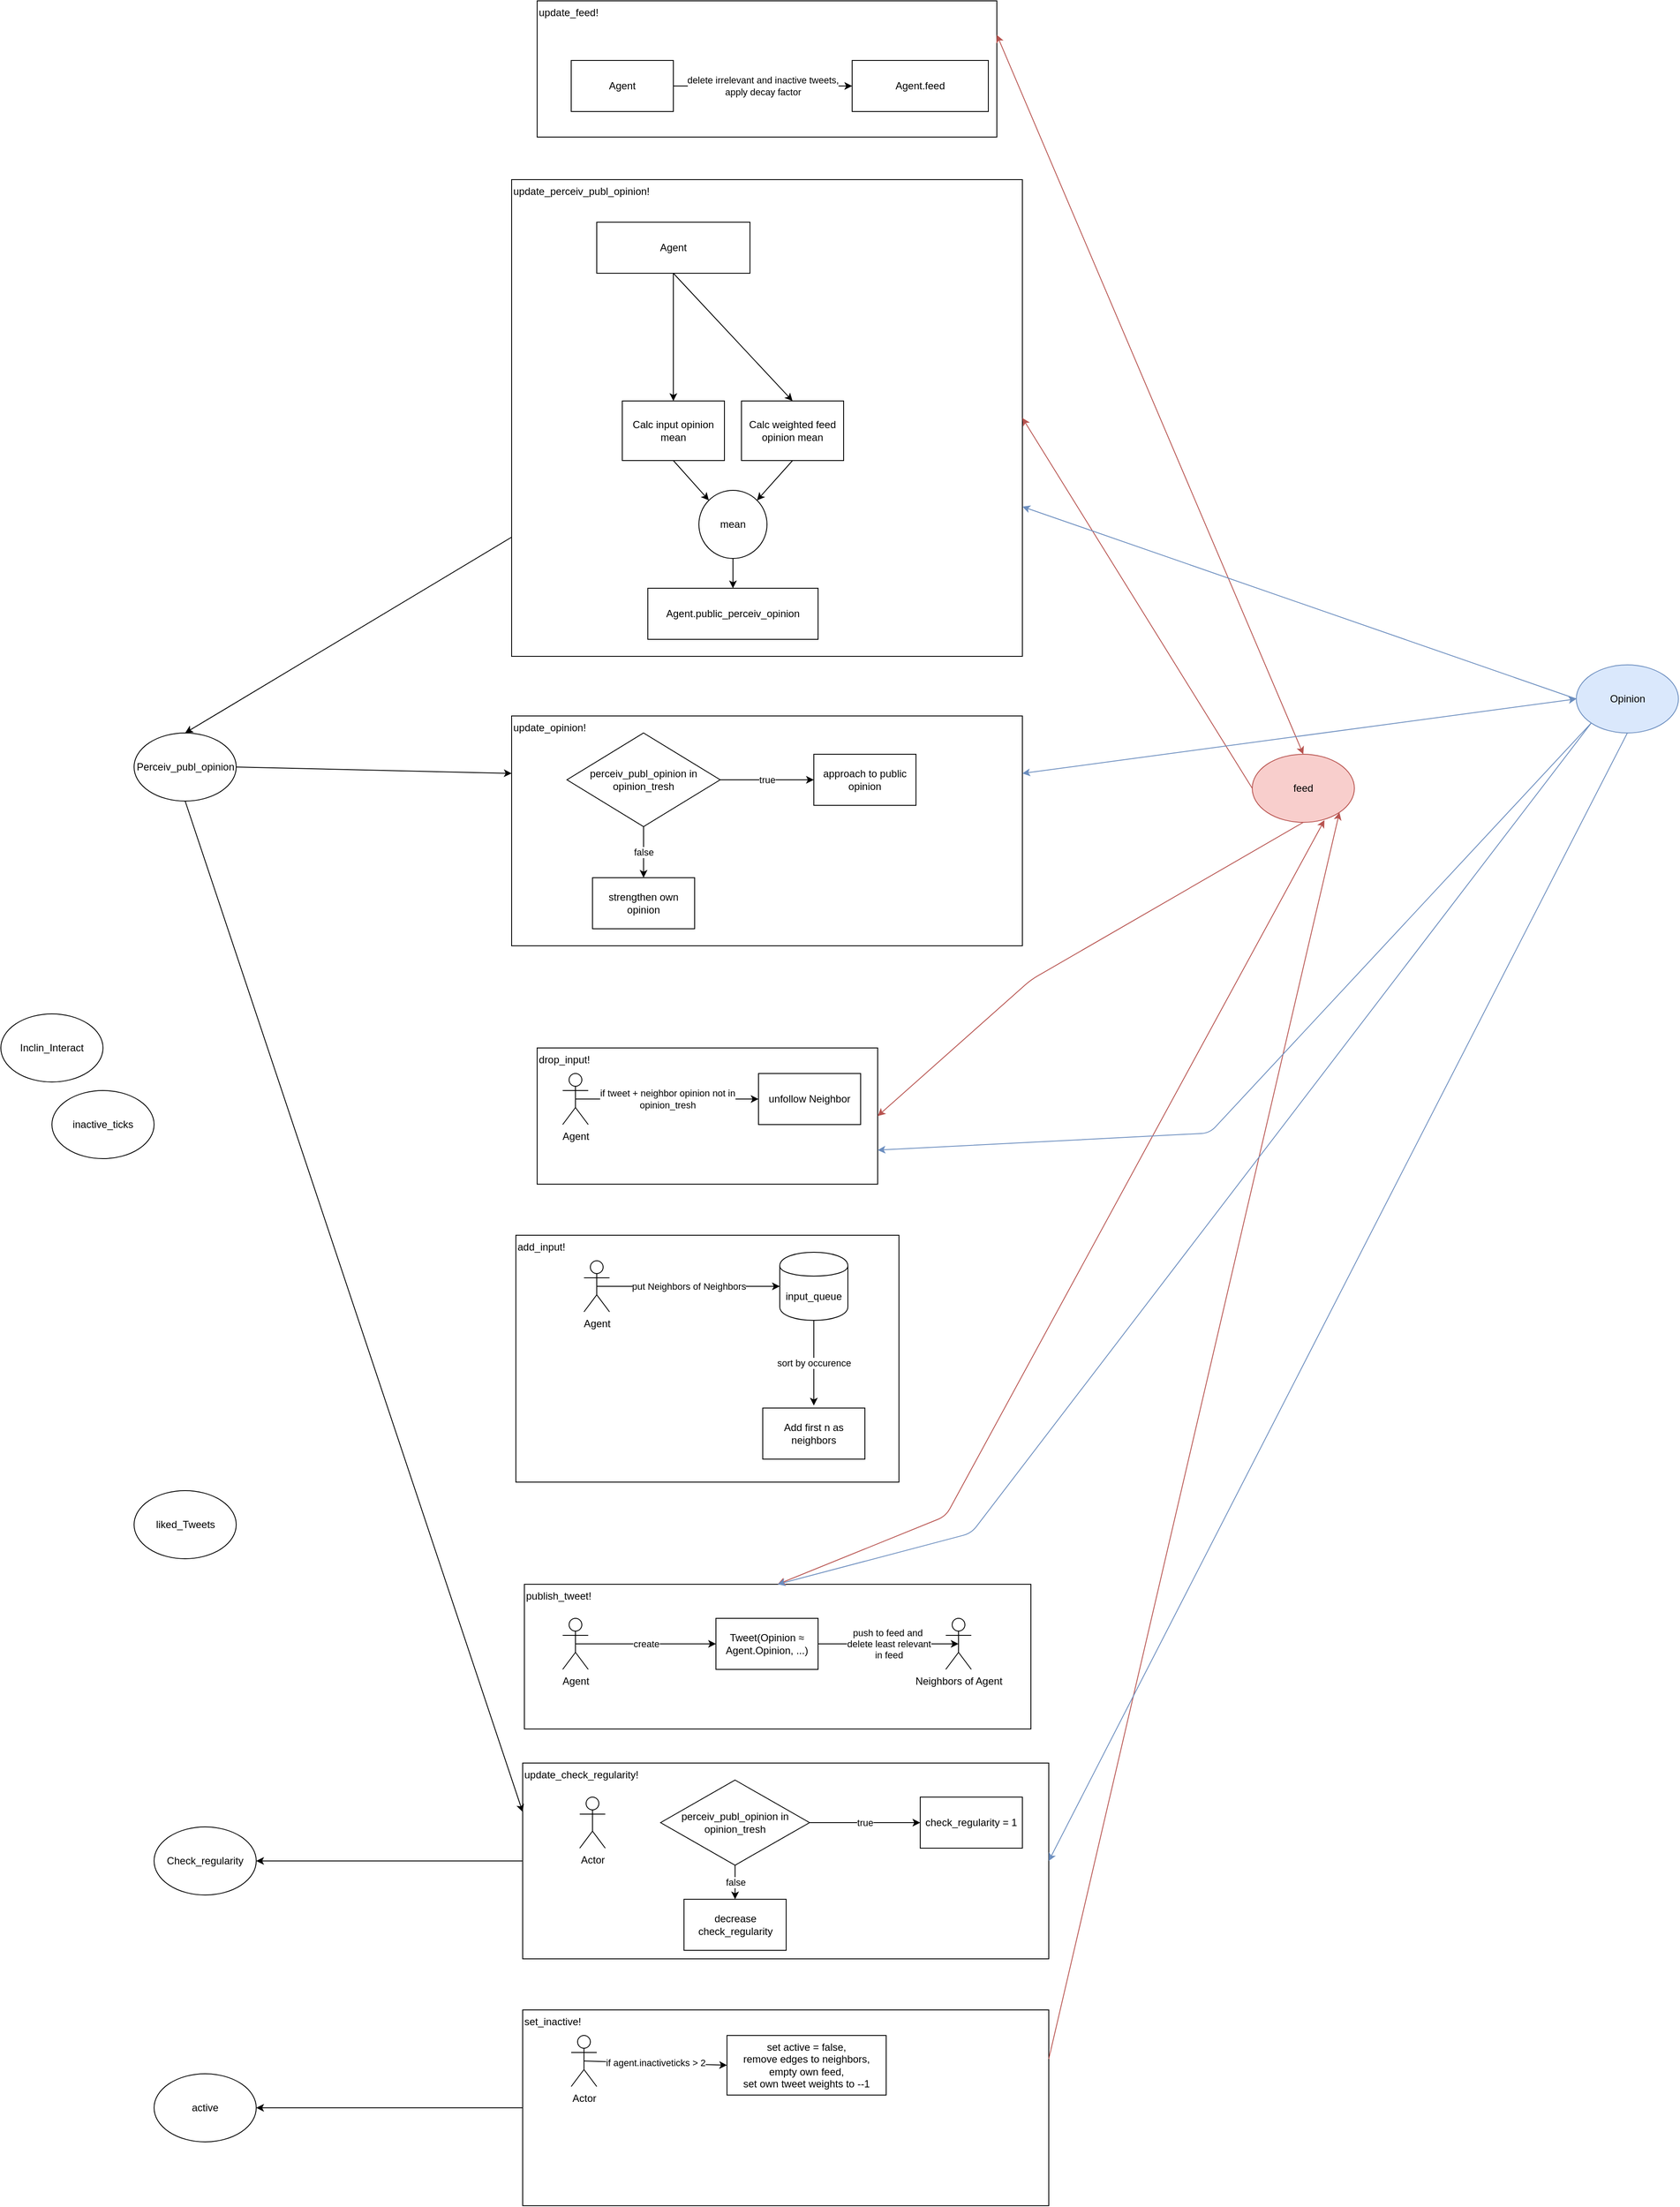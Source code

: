 <mxfile version="11.2.5" type="device" pages="1"><diagram id="KX7sSUyHMfYqKsKEEf_f" name="Page-1"><mxGraphModel dx="2530" dy="988" grid="1" gridSize="10" guides="1" tooltips="1" connect="1" arrows="1" fold="1" page="1" pageScale="1" pageWidth="827" pageHeight="1169" math="0" shadow="0"><root><mxCell id="0"/><mxCell id="1" parent="0"/><mxCell id="TI6WdtetJq9IuaZF1s1g-73" value="" style="group" vertex="1" connectable="0" parent="1"><mxGeometry x="60" y="20" width="540" height="160" as="geometry"/></mxCell><mxCell id="TI6WdtetJq9IuaZF1s1g-7" value="update_feed!" style="rounded=0;whiteSpace=wrap;html=1;align=left;verticalAlign=top;" vertex="1" parent="TI6WdtetJq9IuaZF1s1g-73"><mxGeometry width="540" height="160" as="geometry"/></mxCell><mxCell id="TI6WdtetJq9IuaZF1s1g-1" value="Agent" style="rounded=0;whiteSpace=wrap;html=1;" vertex="1" parent="TI6WdtetJq9IuaZF1s1g-73"><mxGeometry x="40" y="70" width="120" height="60" as="geometry"/></mxCell><mxCell id="TI6WdtetJq9IuaZF1s1g-2" value="Agent.feed" style="rounded=0;whiteSpace=wrap;html=1;" vertex="1" parent="TI6WdtetJq9IuaZF1s1g-73"><mxGeometry x="370" y="70" width="160" height="60" as="geometry"/></mxCell><mxCell id="TI6WdtetJq9IuaZF1s1g-4" value="delete irrelevant and inactive tweets,&lt;br&gt;apply decay factor" style="edgeStyle=orthogonalEdgeStyle;rounded=0;orthogonalLoop=1;jettySize=auto;html=1;entryX=0;entryY=0.5;entryDx=0;entryDy=0;" edge="1" parent="TI6WdtetJq9IuaZF1s1g-73" source="TI6WdtetJq9IuaZF1s1g-1" target="TI6WdtetJq9IuaZF1s1g-2"><mxGeometry relative="1" as="geometry"/></mxCell><mxCell id="TI6WdtetJq9IuaZF1s1g-74" value="" style="group" vertex="1" connectable="0" parent="1"><mxGeometry x="30" y="230" width="600" height="560" as="geometry"/></mxCell><mxCell id="TI6WdtetJq9IuaZF1s1g-9" value="update_perceiv_publ_opinion!" style="rounded=0;whiteSpace=wrap;html=1;align=left;verticalAlign=top;" vertex="1" parent="TI6WdtetJq9IuaZF1s1g-74"><mxGeometry width="600" height="560" as="geometry"/></mxCell><mxCell id="TI6WdtetJq9IuaZF1s1g-10" value="Agent" style="rounded=0;whiteSpace=wrap;html=1;" vertex="1" parent="TI6WdtetJq9IuaZF1s1g-74"><mxGeometry x="100" y="50" width="180" height="60" as="geometry"/></mxCell><mxCell id="TI6WdtetJq9IuaZF1s1g-16" value="Calc input opinion mean" style="rounded=0;whiteSpace=wrap;html=1;" vertex="1" parent="TI6WdtetJq9IuaZF1s1g-74"><mxGeometry x="130" y="260" width="120" height="70" as="geometry"/></mxCell><mxCell id="TI6WdtetJq9IuaZF1s1g-15" value="" style="edgeStyle=orthogonalEdgeStyle;rounded=0;orthogonalLoop=1;jettySize=auto;html=1;entryX=0.5;entryY=0;entryDx=0;entryDy=0;" edge="1" parent="TI6WdtetJq9IuaZF1s1g-74" source="TI6WdtetJq9IuaZF1s1g-10" target="TI6WdtetJq9IuaZF1s1g-16"><mxGeometry relative="1" as="geometry"><mxPoint x="190" y="140" as="targetPoint"/></mxGeometry></mxCell><mxCell id="TI6WdtetJq9IuaZF1s1g-27" value="Calc weighted feed opinion mean" style="rounded=0;whiteSpace=wrap;html=1;align=center;" vertex="1" parent="TI6WdtetJq9IuaZF1s1g-74"><mxGeometry x="270" y="260" width="120" height="70" as="geometry"/></mxCell><mxCell id="TI6WdtetJq9IuaZF1s1g-28" value="" style="endArrow=classic;html=1;entryX=0.5;entryY=0;entryDx=0;entryDy=0;exitX=0.5;exitY=1;exitDx=0;exitDy=0;" edge="1" parent="TI6WdtetJq9IuaZF1s1g-74" source="TI6WdtetJq9IuaZF1s1g-10" target="TI6WdtetJq9IuaZF1s1g-27"><mxGeometry width="50" height="50" relative="1" as="geometry"><mxPoint x="190" y="400" as="sourcePoint"/><mxPoint x="230" y="380" as="targetPoint"/></mxGeometry></mxCell><mxCell id="TI6WdtetJq9IuaZF1s1g-31" value="Agent.public_perceiv_opinion" style="rounded=0;whiteSpace=wrap;html=1;align=center;" vertex="1" parent="TI6WdtetJq9IuaZF1s1g-74"><mxGeometry x="160" y="480" width="200" height="60" as="geometry"/></mxCell><mxCell id="TI6WdtetJq9IuaZF1s1g-32" value="mean" style="ellipse;whiteSpace=wrap;html=1;aspect=fixed;align=center;" vertex="1" parent="TI6WdtetJq9IuaZF1s1g-74"><mxGeometry x="220" y="365" width="80" height="80" as="geometry"/></mxCell><mxCell id="TI6WdtetJq9IuaZF1s1g-34" value="" style="endArrow=classic;html=1;entryX=0;entryY=0;entryDx=0;entryDy=0;exitX=0.5;exitY=1;exitDx=0;exitDy=0;" edge="1" parent="TI6WdtetJq9IuaZF1s1g-74" source="TI6WdtetJq9IuaZF1s1g-16" target="TI6WdtetJq9IuaZF1s1g-32"><mxGeometry width="50" height="50" relative="1" as="geometry"><mxPoint x="150" y="460" as="sourcePoint"/><mxPoint x="200" y="410" as="targetPoint"/></mxGeometry></mxCell><mxCell id="TI6WdtetJq9IuaZF1s1g-35" value="" style="endArrow=classic;html=1;exitX=0.5;exitY=1;exitDx=0;exitDy=0;entryX=1;entryY=0;entryDx=0;entryDy=0;" edge="1" parent="TI6WdtetJq9IuaZF1s1g-74" source="TI6WdtetJq9IuaZF1s1g-27" target="TI6WdtetJq9IuaZF1s1g-32"><mxGeometry width="50" height="50" relative="1" as="geometry"><mxPoint x="370" y="440" as="sourcePoint"/><mxPoint x="420" y="390" as="targetPoint"/></mxGeometry></mxCell><mxCell id="TI6WdtetJq9IuaZF1s1g-36" value="" style="endArrow=classic;html=1;exitX=0.5;exitY=1;exitDx=0;exitDy=0;entryX=0.5;entryY=0;entryDx=0;entryDy=0;" edge="1" parent="TI6WdtetJq9IuaZF1s1g-74" source="TI6WdtetJq9IuaZF1s1g-32" target="TI6WdtetJq9IuaZF1s1g-31"><mxGeometry width="50" height="50" relative="1" as="geometry"><mxPoint x="450" y="480" as="sourcePoint"/><mxPoint x="500" y="430" as="targetPoint"/></mxGeometry></mxCell><mxCell id="TI6WdtetJq9IuaZF1s1g-75" value="" style="group" vertex="1" connectable="0" parent="1"><mxGeometry x="30" y="860" width="600" height="270" as="geometry"/></mxCell><mxCell id="TI6WdtetJq9IuaZF1s1g-43" value="update_opinion!" style="rounded=0;whiteSpace=wrap;html=1;align=left;verticalAlign=top;" vertex="1" parent="TI6WdtetJq9IuaZF1s1g-75"><mxGeometry width="600" height="270" as="geometry"/></mxCell><mxCell id="TI6WdtetJq9IuaZF1s1g-37" value="perceiv_publ_opinion in opinion_tresh" style="rhombus;whiteSpace=wrap;html=1;align=center;" vertex="1" parent="TI6WdtetJq9IuaZF1s1g-75"><mxGeometry x="65" y="20" width="180" height="110" as="geometry"/></mxCell><mxCell id="TI6WdtetJq9IuaZF1s1g-38" value="strengthen own opinion" style="rounded=0;whiteSpace=wrap;html=1;align=center;" vertex="1" parent="TI6WdtetJq9IuaZF1s1g-75"><mxGeometry x="95" y="190" width="120" height="60" as="geometry"/></mxCell><mxCell id="TI6WdtetJq9IuaZF1s1g-39" value="approach to public opinion" style="rounded=0;whiteSpace=wrap;html=1;align=center;" vertex="1" parent="TI6WdtetJq9IuaZF1s1g-75"><mxGeometry x="355" y="45" width="120" height="60" as="geometry"/></mxCell><mxCell id="TI6WdtetJq9IuaZF1s1g-40" value="true" style="endArrow=classic;html=1;exitX=1;exitY=0.5;exitDx=0;exitDy=0;entryX=0;entryY=0.5;entryDx=0;entryDy=0;" edge="1" parent="TI6WdtetJq9IuaZF1s1g-75" source="TI6WdtetJq9IuaZF1s1g-37" target="TI6WdtetJq9IuaZF1s1g-39"><mxGeometry width="50" height="50" relative="1" as="geometry"><mxPoint x="315" y="260" as="sourcePoint"/><mxPoint x="365" y="210" as="targetPoint"/></mxGeometry></mxCell><mxCell id="TI6WdtetJq9IuaZF1s1g-41" value="false" style="endArrow=classic;html=1;exitX=0.5;exitY=1;exitDx=0;exitDy=0;entryX=0.5;entryY=0;entryDx=0;entryDy=0;" edge="1" parent="TI6WdtetJq9IuaZF1s1g-75" source="TI6WdtetJq9IuaZF1s1g-37" target="TI6WdtetJq9IuaZF1s1g-38"><mxGeometry width="50" height="50" relative="1" as="geometry"><mxPoint x="5" y="220" as="sourcePoint"/><mxPoint x="55" y="170" as="targetPoint"/></mxGeometry></mxCell><mxCell id="TI6WdtetJq9IuaZF1s1g-76" value="" style="group" vertex="1" connectable="0" parent="1"><mxGeometry x="60" y="1250" width="400" height="160" as="geometry"/></mxCell><mxCell id="TI6WdtetJq9IuaZF1s1g-48" value="drop_input!" style="rounded=0;whiteSpace=wrap;html=1;align=left;verticalAlign=top;" vertex="1" parent="TI6WdtetJq9IuaZF1s1g-76"><mxGeometry width="400" height="160" as="geometry"/></mxCell><mxCell id="TI6WdtetJq9IuaZF1s1g-44" value="unfollow Neighbor" style="rounded=0;whiteSpace=wrap;html=1;align=center;" vertex="1" parent="TI6WdtetJq9IuaZF1s1g-76"><mxGeometry x="260" y="30" width="120" height="60" as="geometry"/></mxCell><mxCell id="TI6WdtetJq9IuaZF1s1g-45" value="Agent" style="shape=umlActor;verticalLabelPosition=bottom;labelBackgroundColor=#ffffff;verticalAlign=top;html=1;outlineConnect=0;align=center;" vertex="1" parent="TI6WdtetJq9IuaZF1s1g-76"><mxGeometry x="30" y="30" width="30" height="60" as="geometry"/></mxCell><mxCell id="TI6WdtetJq9IuaZF1s1g-47" value="if tweet + neighbor opinion not in&lt;br&gt;opinion_tresh" style="endArrow=classic;html=1;exitX=0.5;exitY=0.5;exitDx=0;exitDy=0;exitPerimeter=0;entryX=0;entryY=0.5;entryDx=0;entryDy=0;" edge="1" parent="TI6WdtetJq9IuaZF1s1g-76" source="TI6WdtetJq9IuaZF1s1g-45" target="TI6WdtetJq9IuaZF1s1g-44"><mxGeometry width="50" height="50" relative="1" as="geometry"><mxPoint x="-30" y="160" as="sourcePoint"/><mxPoint x="20" y="110" as="targetPoint"/></mxGeometry></mxCell><mxCell id="TI6WdtetJq9IuaZF1s1g-77" value="" style="group" vertex="1" connectable="0" parent="1"><mxGeometry x="35" y="1470" width="450" height="290" as="geometry"/></mxCell><mxCell id="TI6WdtetJq9IuaZF1s1g-54" value="add_input!" style="rounded=0;whiteSpace=wrap;html=1;align=left;verticalAlign=top;" vertex="1" parent="TI6WdtetJq9IuaZF1s1g-77"><mxGeometry width="450" height="290" as="geometry"/></mxCell><mxCell id="TI6WdtetJq9IuaZF1s1g-49" value="input_queue" style="shape=cylinder;whiteSpace=wrap;html=1;boundedLbl=1;backgroundOutline=1;align=center;" vertex="1" parent="TI6WdtetJq9IuaZF1s1g-77"><mxGeometry x="310" y="20" width="80" height="80" as="geometry"/></mxCell><mxCell id="TI6WdtetJq9IuaZF1s1g-50" value="Agent" style="shape=umlActor;verticalLabelPosition=bottom;labelBackgroundColor=#ffffff;verticalAlign=top;html=1;outlineConnect=0;align=center;" vertex="1" parent="TI6WdtetJq9IuaZF1s1g-77"><mxGeometry x="80" y="30" width="30" height="60" as="geometry"/></mxCell><mxCell id="TI6WdtetJq9IuaZF1s1g-51" value="put Neighbors of Neighbors" style="endArrow=classic;html=1;exitX=0.5;exitY=0.5;exitDx=0;exitDy=0;exitPerimeter=0;entryX=0;entryY=0.5;entryDx=0;entryDy=0;" edge="1" parent="TI6WdtetJq9IuaZF1s1g-77" source="TI6WdtetJq9IuaZF1s1g-50" target="TI6WdtetJq9IuaZF1s1g-49"><mxGeometry width="50" height="50" relative="1" as="geometry"><mxPoint x="195" y="80" as="sourcePoint"/><mxPoint x="245" y="30" as="targetPoint"/></mxGeometry></mxCell><mxCell id="TI6WdtetJq9IuaZF1s1g-52" value="sort by occurence" style="endArrow=classic;html=1;exitX=0.5;exitY=1;exitDx=0;exitDy=0;" edge="1" parent="TI6WdtetJq9IuaZF1s1g-77" source="TI6WdtetJq9IuaZF1s1g-49"><mxGeometry width="50" height="50" relative="1" as="geometry"><mxPoint x="-20" y="180" as="sourcePoint"/><mxPoint x="350" y="200" as="targetPoint"/></mxGeometry></mxCell><mxCell id="TI6WdtetJq9IuaZF1s1g-53" value="Add first n as neighbors" style="rounded=0;whiteSpace=wrap;html=1;align=center;" vertex="1" parent="TI6WdtetJq9IuaZF1s1g-77"><mxGeometry x="290" y="203" width="120" height="60" as="geometry"/></mxCell><mxCell id="TI6WdtetJq9IuaZF1s1g-78" value="" style="group" vertex="1" connectable="0" parent="1"><mxGeometry x="45" y="1880" width="595" height="170" as="geometry"/></mxCell><mxCell id="TI6WdtetJq9IuaZF1s1g-61" value="publish_tweet!" style="rounded=0;whiteSpace=wrap;html=1;align=left;verticalAlign=top;" vertex="1" parent="TI6WdtetJq9IuaZF1s1g-78"><mxGeometry width="595" height="170" as="geometry"/></mxCell><mxCell id="TI6WdtetJq9IuaZF1s1g-55" value="Agent" style="shape=umlActor;verticalLabelPosition=bottom;labelBackgroundColor=#ffffff;verticalAlign=top;html=1;outlineConnect=0;align=center;" vertex="1" parent="TI6WdtetJq9IuaZF1s1g-78"><mxGeometry x="45" y="40" width="30" height="60" as="geometry"/></mxCell><mxCell id="TI6WdtetJq9IuaZF1s1g-56" value="Neighbors of Agent" style="shape=umlActor;verticalLabelPosition=bottom;labelBackgroundColor=#ffffff;verticalAlign=top;html=1;outlineConnect=0;align=center;" vertex="1" parent="TI6WdtetJq9IuaZF1s1g-78"><mxGeometry x="495" y="40" width="30" height="60" as="geometry"/></mxCell><mxCell id="TI6WdtetJq9IuaZF1s1g-58" value="Tweet(Opinion&amp;nbsp;≈ Agent.Opinion, ...)" style="rounded=0;whiteSpace=wrap;html=1;align=center;" vertex="1" parent="TI6WdtetJq9IuaZF1s1g-78"><mxGeometry x="225" y="40" width="120" height="60" as="geometry"/></mxCell><mxCell id="TI6WdtetJq9IuaZF1s1g-59" value="create" style="endArrow=classic;html=1;exitX=0.5;exitY=0.5;exitDx=0;exitDy=0;exitPerimeter=0;entryX=0;entryY=0.5;entryDx=0;entryDy=0;" edge="1" parent="TI6WdtetJq9IuaZF1s1g-78" source="TI6WdtetJq9IuaZF1s1g-55" target="TI6WdtetJq9IuaZF1s1g-58"><mxGeometry width="50" height="50" relative="1" as="geometry"><mxPoint x="195" y="180" as="sourcePoint"/><mxPoint x="245" y="130" as="targetPoint"/></mxGeometry></mxCell><mxCell id="TI6WdtetJq9IuaZF1s1g-60" value="push to feed and&amp;nbsp;&lt;br&gt;delete least relevant&lt;br&gt;in feed" style="endArrow=classic;html=1;entryX=0.5;entryY=0.5;entryDx=0;entryDy=0;entryPerimeter=0;exitX=1;exitY=0.5;exitDx=0;exitDy=0;" edge="1" parent="TI6WdtetJq9IuaZF1s1g-78" source="TI6WdtetJq9IuaZF1s1g-58" target="TI6WdtetJq9IuaZF1s1g-56"><mxGeometry width="50" height="50" relative="1" as="geometry"><mxPoint x="390" y="85" as="sourcePoint"/><mxPoint x="440" y="35" as="targetPoint"/></mxGeometry></mxCell><mxCell id="TI6WdtetJq9IuaZF1s1g-79" value="" style="group" vertex="1" connectable="0" parent="1"><mxGeometry x="43" y="2090" width="618" height="230" as="geometry"/></mxCell><mxCell id="TI6WdtetJq9IuaZF1s1g-68" value="update_check_regularity!" style="rounded=0;whiteSpace=wrap;html=1;align=left;verticalAlign=top;" vertex="1" parent="TI6WdtetJq9IuaZF1s1g-79"><mxGeometry width="618" height="230" as="geometry"/></mxCell><mxCell id="TI6WdtetJq9IuaZF1s1g-62" value="Actor" style="shape=umlActor;verticalLabelPosition=bottom;labelBackgroundColor=#ffffff;verticalAlign=top;html=1;outlineConnect=0;align=center;" vertex="1" parent="TI6WdtetJq9IuaZF1s1g-79"><mxGeometry x="67" y="40" width="30" height="60" as="geometry"/></mxCell><mxCell id="TI6WdtetJq9IuaZF1s1g-63" value="perceiv_publ_opinion in opinion_tresh" style="rhombus;whiteSpace=wrap;html=1;align=center;" vertex="1" parent="TI6WdtetJq9IuaZF1s1g-79"><mxGeometry x="162" y="20" width="175" height="100" as="geometry"/></mxCell><mxCell id="TI6WdtetJq9IuaZF1s1g-64" value="check_regularity = 1" style="rounded=0;whiteSpace=wrap;html=1;align=center;" vertex="1" parent="TI6WdtetJq9IuaZF1s1g-79"><mxGeometry x="467" y="40" width="120" height="60" as="geometry"/></mxCell><mxCell id="TI6WdtetJq9IuaZF1s1g-65" value="true" style="edgeStyle=orthogonalEdgeStyle;rounded=0;orthogonalLoop=1;jettySize=auto;html=1;entryX=0;entryY=0.5;entryDx=0;entryDy=0;startArrow=none;startFill=0;endArrow=classic;endFill=1;" edge="1" parent="TI6WdtetJq9IuaZF1s1g-79" source="TI6WdtetJq9IuaZF1s1g-63" target="TI6WdtetJq9IuaZF1s1g-64"><mxGeometry relative="1" as="geometry"/></mxCell><mxCell id="TI6WdtetJq9IuaZF1s1g-66" value="decrease check_regularity" style="rounded=0;whiteSpace=wrap;html=1;align=center;" vertex="1" parent="TI6WdtetJq9IuaZF1s1g-79"><mxGeometry x="189.5" y="160" width="120" height="60" as="geometry"/></mxCell><mxCell id="TI6WdtetJq9IuaZF1s1g-67" value="false" style="endArrow=classic;html=1;exitX=0.5;exitY=1;exitDx=0;exitDy=0;entryX=0.5;entryY=0;entryDx=0;entryDy=0;" edge="1" parent="TI6WdtetJq9IuaZF1s1g-79" source="TI6WdtetJq9IuaZF1s1g-63" target="TI6WdtetJq9IuaZF1s1g-66"><mxGeometry width="50" height="50" relative="1" as="geometry"><mxPoint x="487" y="200" as="sourcePoint"/><mxPoint x="537" y="150" as="targetPoint"/></mxGeometry></mxCell><mxCell id="TI6WdtetJq9IuaZF1s1g-80" value="" style="group" vertex="1" connectable="0" parent="1"><mxGeometry x="43" y="2380" width="618" height="230" as="geometry"/></mxCell><mxCell id="TI6WdtetJq9IuaZF1s1g-72" value="set_inactive!" style="rounded=0;whiteSpace=wrap;html=1;align=left;verticalAlign=top;" vertex="1" parent="TI6WdtetJq9IuaZF1s1g-80"><mxGeometry width="618" height="230" as="geometry"/></mxCell><mxCell id="TI6WdtetJq9IuaZF1s1g-69" value="Actor" style="shape=umlActor;verticalLabelPosition=bottom;labelBackgroundColor=#ffffff;verticalAlign=top;html=1;outlineConnect=0;align=center;" vertex="1" parent="TI6WdtetJq9IuaZF1s1g-80"><mxGeometry x="57" y="30" width="30" height="60" as="geometry"/></mxCell><mxCell id="TI6WdtetJq9IuaZF1s1g-70" value="set active = false, &lt;br&gt;remove edges to neighbors, &lt;br&gt;empty own feed, &lt;br&gt;set own tweet weights to --1" style="rounded=0;whiteSpace=wrap;html=1;align=center;" vertex="1" parent="TI6WdtetJq9IuaZF1s1g-80"><mxGeometry x="240" y="30" width="187" height="70" as="geometry"/></mxCell><mxCell id="TI6WdtetJq9IuaZF1s1g-71" value="if agent.inactiveticks &amp;gt; 2" style="endArrow=classic;html=1;exitX=0.5;exitY=0.5;exitDx=0;exitDy=0;exitPerimeter=0;entryX=0;entryY=0.5;entryDx=0;entryDy=0;" edge="1" parent="TI6WdtetJq9IuaZF1s1g-80" source="TI6WdtetJq9IuaZF1s1g-69" target="TI6WdtetJq9IuaZF1s1g-70"><mxGeometry width="50" height="50" relative="1" as="geometry"><mxPoint x="97" y="190" as="sourcePoint"/><mxPoint x="147" y="140" as="targetPoint"/></mxGeometry></mxCell><mxCell id="TI6WdtetJq9IuaZF1s1g-82" value="Opinion" style="ellipse;whiteSpace=wrap;html=1;align=center;fillColor=#dae8fc;strokeColor=#6c8ebf;" vertex="1" parent="1"><mxGeometry x="1280.667" y="800" width="120" height="80" as="geometry"/></mxCell><mxCell id="TI6WdtetJq9IuaZF1s1g-83" value="Inclin_Interact" style="ellipse;whiteSpace=wrap;html=1;align=center;" vertex="1" parent="1"><mxGeometry x="-570" y="1210" width="120" height="80" as="geometry"/></mxCell><mxCell id="TI6WdtetJq9IuaZF1s1g-84" value="Perceiv_publ_opinion" style="ellipse;whiteSpace=wrap;html=1;align=center;" vertex="1" parent="1"><mxGeometry x="-413.5" y="880" width="120" height="80" as="geometry"/></mxCell><mxCell id="TI6WdtetJq9IuaZF1s1g-85" value="Check_regularity" style="ellipse;whiteSpace=wrap;html=1;align=center;" vertex="1" parent="1"><mxGeometry x="-390" y="2165" width="120" height="80" as="geometry"/></mxCell><mxCell id="TI6WdtetJq9IuaZF1s1g-86" value="feed" style="ellipse;whiteSpace=wrap;html=1;align=center;fillColor=#f8cecc;strokeColor=#b85450;" vertex="1" parent="1"><mxGeometry x="900" y="905" width="120" height="80" as="geometry"/></mxCell><mxCell id="TI6WdtetJq9IuaZF1s1g-87" value="active" style="ellipse;whiteSpace=wrap;html=1;align=center;" vertex="1" parent="1"><mxGeometry x="-390" y="2455" width="120" height="80" as="geometry"/></mxCell><mxCell id="TI6WdtetJq9IuaZF1s1g-88" value="inactive_ticks" style="ellipse;whiteSpace=wrap;html=1;align=center;" vertex="1" parent="1"><mxGeometry x="-510" y="1300" width="120" height="80" as="geometry"/></mxCell><mxCell id="TI6WdtetJq9IuaZF1s1g-89" value="liked_Tweets" style="ellipse;whiteSpace=wrap;html=1;align=center;" vertex="1" parent="1"><mxGeometry x="-413.5" y="1770" width="120" height="80" as="geometry"/></mxCell><mxCell id="TI6WdtetJq9IuaZF1s1g-93" value="" style="endArrow=classic;startArrow=classic;html=1;exitX=0.5;exitY=0;exitDx=0;exitDy=0;entryX=1;entryY=0.25;entryDx=0;entryDy=0;fillColor=#f8cecc;strokeColor=#b85450;" edge="1" parent="1" source="TI6WdtetJq9IuaZF1s1g-86" target="TI6WdtetJq9IuaZF1s1g-7"><mxGeometry width="50" height="50" relative="1" as="geometry"><mxPoint x="840" y="340" as="sourcePoint"/><mxPoint x="890" y="290" as="targetPoint"/></mxGeometry></mxCell><mxCell id="TI6WdtetJq9IuaZF1s1g-94" value="" style="endArrow=classic;html=1;exitX=0;exitY=0.5;exitDx=0;exitDy=0;entryX=1;entryY=0.5;entryDx=0;entryDy=0;fillColor=#f8cecc;strokeColor=#b85450;" edge="1" parent="1" source="TI6WdtetJq9IuaZF1s1g-86" target="TI6WdtetJq9IuaZF1s1g-9"><mxGeometry width="50" height="50" relative="1" as="geometry"><mxPoint x="820" y="720" as="sourcePoint"/><mxPoint x="870" y="670" as="targetPoint"/></mxGeometry></mxCell><mxCell id="TI6WdtetJq9IuaZF1s1g-95" value="" style="endArrow=classic;html=1;entryX=1;entryY=0.5;entryDx=0;entryDy=0;exitX=0.5;exitY=1;exitDx=0;exitDy=0;fillColor=#f8cecc;strokeColor=#b85450;" edge="1" parent="1" source="TI6WdtetJq9IuaZF1s1g-86" target="TI6WdtetJq9IuaZF1s1g-48"><mxGeometry width="50" height="50" relative="1" as="geometry"><mxPoint x="750" y="800" as="sourcePoint"/><mxPoint x="800" y="750" as="targetPoint"/><Array as="points"><mxPoint x="640" y="1170"/></Array></mxGeometry></mxCell><mxCell id="TI6WdtetJq9IuaZF1s1g-96" value="" style="endArrow=classic;startArrow=none;html=1;exitX=1;exitY=0.25;exitDx=0;exitDy=0;entryX=1;entryY=1;entryDx=0;entryDy=0;startFill=0;fillColor=#f8cecc;strokeColor=#b85450;" edge="1" parent="1" source="TI6WdtetJq9IuaZF1s1g-72" target="TI6WdtetJq9IuaZF1s1g-86"><mxGeometry width="50" height="50" relative="1" as="geometry"><mxPoint x="660" y="1670" as="sourcePoint"/><mxPoint x="710" y="1620" as="targetPoint"/></mxGeometry></mxCell><mxCell id="TI6WdtetJq9IuaZF1s1g-97" value="" style="endArrow=classic;startArrow=classic;html=1;entryX=0.707;entryY=0.967;entryDx=0;entryDy=0;entryPerimeter=0;exitX=0.5;exitY=0;exitDx=0;exitDy=0;fillColor=#f8cecc;strokeColor=#b85450;" edge="1" parent="1" source="TI6WdtetJq9IuaZF1s1g-61" target="TI6WdtetJq9IuaZF1s1g-86"><mxGeometry width="50" height="50" relative="1" as="geometry"><mxPoint x="482.48" y="1908.54" as="sourcePoint"/><mxPoint x="899.926" y="524.784" as="targetPoint"/><Array as="points"><mxPoint x="540" y="1800"/></Array></mxGeometry></mxCell><mxCell id="TI6WdtetJq9IuaZF1s1g-98" value="" style="endArrow=classic;html=1;exitX=0;exitY=0.5;exitDx=0;exitDy=0;fillColor=#dae8fc;strokeColor=#6c8ebf;" edge="1" parent="1" source="TI6WdtetJq9IuaZF1s1g-82" target="TI6WdtetJq9IuaZF1s1g-9"><mxGeometry width="50" height="50" relative="1" as="geometry"><mxPoint x="720" y="650" as="sourcePoint"/><mxPoint x="770" y="600" as="targetPoint"/></mxGeometry></mxCell><mxCell id="TI6WdtetJq9IuaZF1s1g-99" value="" style="endArrow=classic;startArrow=classic;html=1;exitX=1;exitY=0.25;exitDx=0;exitDy=0;entryX=0;entryY=0.5;entryDx=0;entryDy=0;fillColor=#dae8fc;strokeColor=#6c8ebf;" edge="1" parent="1" source="TI6WdtetJq9IuaZF1s1g-43" target="TI6WdtetJq9IuaZF1s1g-82"><mxGeometry width="50" height="50" relative="1" as="geometry"><mxPoint x="950" y="900" as="sourcePoint"/><mxPoint x="1000" y="850" as="targetPoint"/></mxGeometry></mxCell><mxCell id="TI6WdtetJq9IuaZF1s1g-100" value="" style="endArrow=classic;html=1;entryX=1;entryY=0.75;entryDx=0;entryDy=0;exitX=0;exitY=1;exitDx=0;exitDy=0;fillColor=#dae8fc;strokeColor=#6c8ebf;" edge="1" parent="1" source="TI6WdtetJq9IuaZF1s1g-82" target="TI6WdtetJq9IuaZF1s1g-48"><mxGeometry width="50" height="50" relative="1" as="geometry"><mxPoint x="900" y="1580" as="sourcePoint"/><mxPoint x="950" y="1530" as="targetPoint"/><Array as="points"><mxPoint x="850" y="1350"/></Array></mxGeometry></mxCell><mxCell id="TI6WdtetJq9IuaZF1s1g-101" value="" style="endArrow=classic;html=1;exitX=0;exitY=1;exitDx=0;exitDy=0;entryX=0.5;entryY=0;entryDx=0;entryDy=0;fillColor=#dae8fc;strokeColor=#6c8ebf;" edge="1" parent="1" source="TI6WdtetJq9IuaZF1s1g-82" target="TI6WdtetJq9IuaZF1s1g-61"><mxGeometry width="50" height="50" relative="1" as="geometry"><mxPoint x="930" y="1720" as="sourcePoint"/><mxPoint x="980" y="1670" as="targetPoint"/><Array as="points"><mxPoint x="570" y="1820"/></Array></mxGeometry></mxCell><mxCell id="TI6WdtetJq9IuaZF1s1g-102" value="" style="endArrow=classic;html=1;entryX=1;entryY=0.5;entryDx=0;entryDy=0;exitX=0.5;exitY=1;exitDx=0;exitDy=0;fillColor=#dae8fc;strokeColor=#6c8ebf;" edge="1" parent="1" source="TI6WdtetJq9IuaZF1s1g-82" target="TI6WdtetJq9IuaZF1s1g-68"><mxGeometry width="50" height="50" relative="1" as="geometry"><mxPoint x="870" y="1790" as="sourcePoint"/><mxPoint x="920" y="1740" as="targetPoint"/></mxGeometry></mxCell><mxCell id="TI6WdtetJq9IuaZF1s1g-103" value="" style="endArrow=none;startArrow=classic;html=1;entryX=0;entryY=0.75;entryDx=0;entryDy=0;exitX=0.5;exitY=0;exitDx=0;exitDy=0;startFill=1;endFill=0;" edge="1" parent="1" source="TI6WdtetJq9IuaZF1s1g-84" target="TI6WdtetJq9IuaZF1s1g-9"><mxGeometry width="50" height="50" relative="1" as="geometry"><mxPoint x="-340" y="760" as="sourcePoint"/><mxPoint x="-290" y="710" as="targetPoint"/></mxGeometry></mxCell><mxCell id="TI6WdtetJq9IuaZF1s1g-104" value="" style="endArrow=classic;html=1;entryX=0;entryY=0.25;entryDx=0;entryDy=0;exitX=1;exitY=0.5;exitDx=0;exitDy=0;" edge="1" parent="1" source="TI6WdtetJq9IuaZF1s1g-84" target="TI6WdtetJq9IuaZF1s1g-43"><mxGeometry width="50" height="50" relative="1" as="geometry"><mxPoint x="-520" y="1320" as="sourcePoint"/><mxPoint x="-470" y="1270" as="targetPoint"/></mxGeometry></mxCell><mxCell id="TI6WdtetJq9IuaZF1s1g-105" value="" style="endArrow=classic;html=1;exitX=0.5;exitY=1;exitDx=0;exitDy=0;entryX=0;entryY=0.25;entryDx=0;entryDy=0;" edge="1" parent="1" source="TI6WdtetJq9IuaZF1s1g-84" target="TI6WdtetJq9IuaZF1s1g-68"><mxGeometry width="50" height="50" relative="1" as="geometry"><mxPoint x="-350" y="1260" as="sourcePoint"/><mxPoint x="-300" y="1210" as="targetPoint"/></mxGeometry></mxCell><mxCell id="TI6WdtetJq9IuaZF1s1g-106" value="" style="endArrow=none;startArrow=classic;html=1;entryX=0;entryY=0.5;entryDx=0;entryDy=0;exitX=1;exitY=0.5;exitDx=0;exitDy=0;endFill=0;" edge="1" parent="1" source="TI6WdtetJq9IuaZF1s1g-85" target="TI6WdtetJq9IuaZF1s1g-68"><mxGeometry width="50" height="50" relative="1" as="geometry"><mxPoint x="-250" y="2420" as="sourcePoint"/><mxPoint x="-200" y="2370" as="targetPoint"/></mxGeometry></mxCell><mxCell id="TI6WdtetJq9IuaZF1s1g-107" value="" style="endArrow=classic;html=1;entryX=1;entryY=0.5;entryDx=0;entryDy=0;exitX=0;exitY=0.5;exitDx=0;exitDy=0;" edge="1" parent="1" source="TI6WdtetJq9IuaZF1s1g-72" target="TI6WdtetJq9IuaZF1s1g-87"><mxGeometry width="50" height="50" relative="1" as="geometry"><mxPoint x="-160" y="2510" as="sourcePoint"/><mxPoint x="-110" y="2460" as="targetPoint"/></mxGeometry></mxCell></root></mxGraphModel></diagram></mxfile>